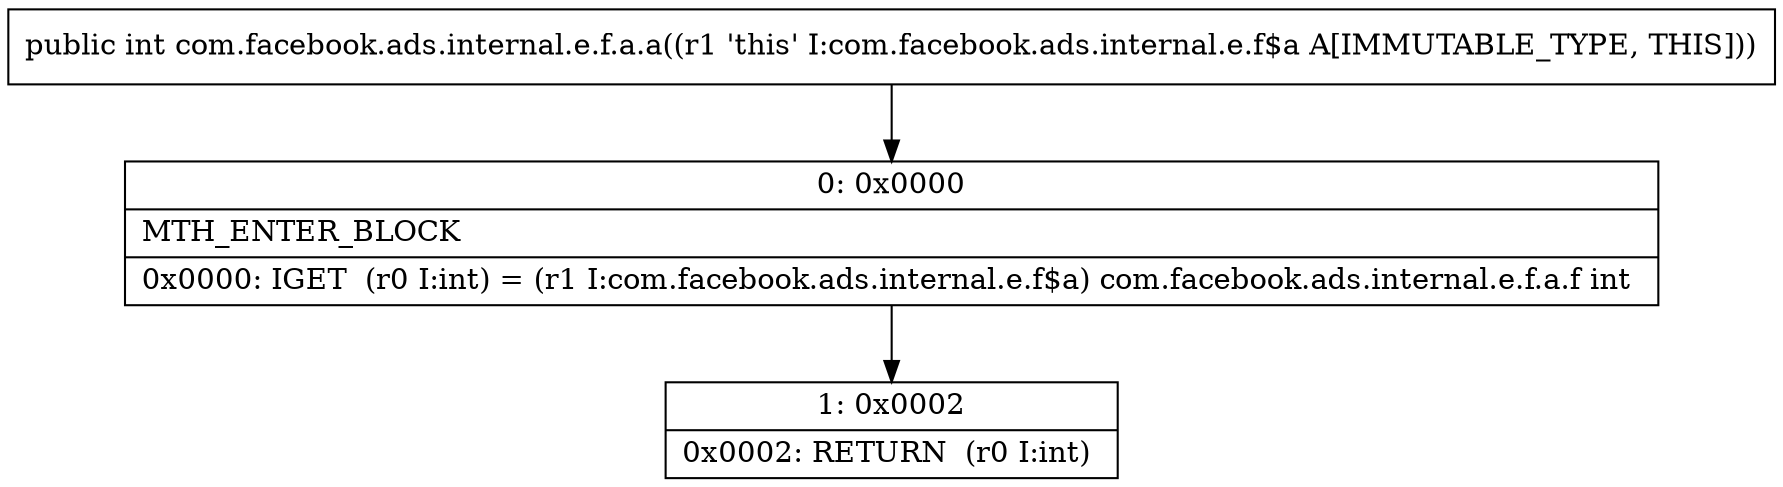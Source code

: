 digraph "CFG forcom.facebook.ads.internal.e.f.a.a()I" {
Node_0 [shape=record,label="{0\:\ 0x0000|MTH_ENTER_BLOCK\l|0x0000: IGET  (r0 I:int) = (r1 I:com.facebook.ads.internal.e.f$a) com.facebook.ads.internal.e.f.a.f int \l}"];
Node_1 [shape=record,label="{1\:\ 0x0002|0x0002: RETURN  (r0 I:int) \l}"];
MethodNode[shape=record,label="{public int com.facebook.ads.internal.e.f.a.a((r1 'this' I:com.facebook.ads.internal.e.f$a A[IMMUTABLE_TYPE, THIS])) }"];
MethodNode -> Node_0;
Node_0 -> Node_1;
}

